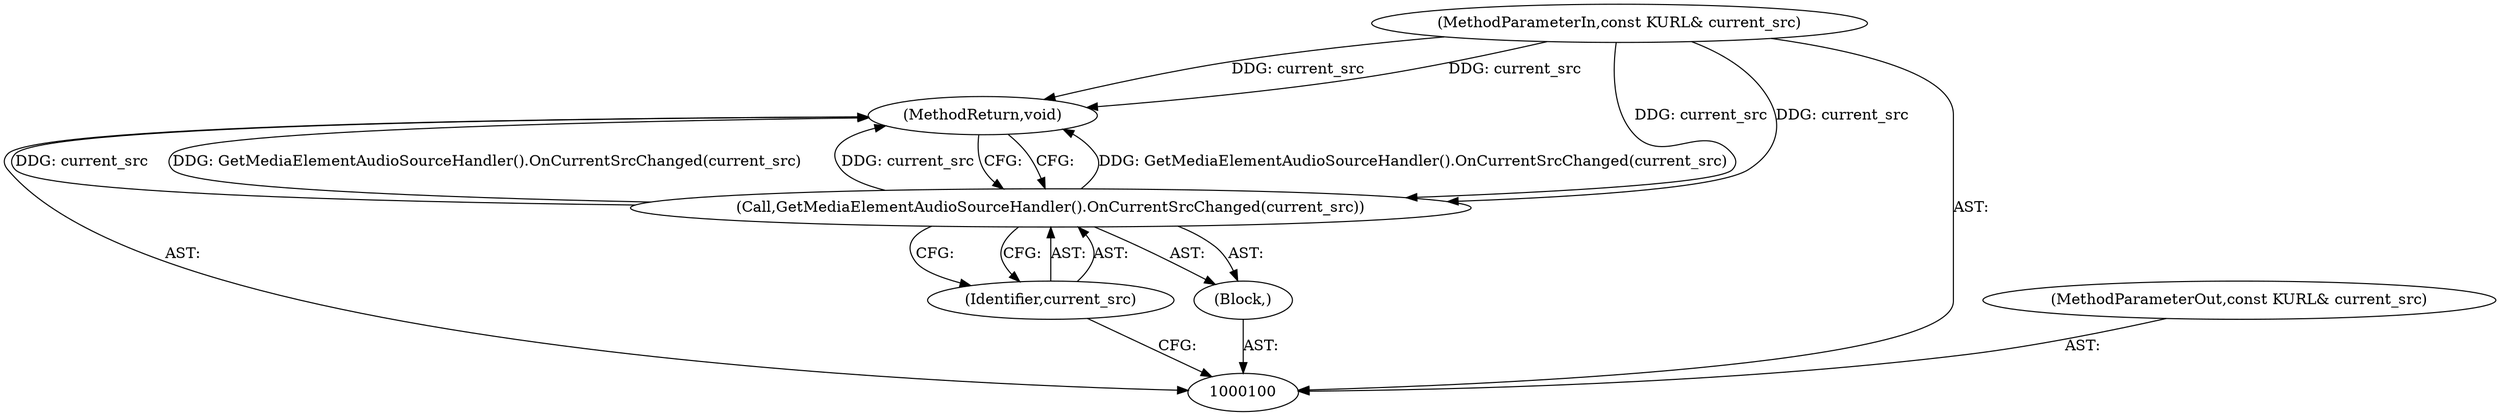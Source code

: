 digraph "1_Chrome_761c75d2d607638ff53c764b4925bcca9be601d8_1" {
"1000105" [label="(MethodReturn,void)"];
"1000101" [label="(MethodParameterIn,const KURL& current_src)"];
"1000113" [label="(MethodParameterOut,const KURL& current_src)"];
"1000102" [label="(Block,)"];
"1000103" [label="(Call,GetMediaElementAudioSourceHandler().OnCurrentSrcChanged(current_src))"];
"1000104" [label="(Identifier,current_src)"];
"1000105" -> "1000100"  [label="AST: "];
"1000105" -> "1000103"  [label="CFG: "];
"1000103" -> "1000105"  [label="DDG: GetMediaElementAudioSourceHandler().OnCurrentSrcChanged(current_src)"];
"1000103" -> "1000105"  [label="DDG: current_src"];
"1000101" -> "1000105"  [label="DDG: current_src"];
"1000101" -> "1000100"  [label="AST: "];
"1000101" -> "1000105"  [label="DDG: current_src"];
"1000101" -> "1000103"  [label="DDG: current_src"];
"1000113" -> "1000100"  [label="AST: "];
"1000102" -> "1000100"  [label="AST: "];
"1000103" -> "1000102"  [label="AST: "];
"1000103" -> "1000102"  [label="AST: "];
"1000103" -> "1000104"  [label="CFG: "];
"1000104" -> "1000103"  [label="AST: "];
"1000105" -> "1000103"  [label="CFG: "];
"1000103" -> "1000105"  [label="DDG: GetMediaElementAudioSourceHandler().OnCurrentSrcChanged(current_src)"];
"1000103" -> "1000105"  [label="DDG: current_src"];
"1000101" -> "1000103"  [label="DDG: current_src"];
"1000104" -> "1000103"  [label="AST: "];
"1000104" -> "1000100"  [label="CFG: "];
"1000103" -> "1000104"  [label="CFG: "];
}
